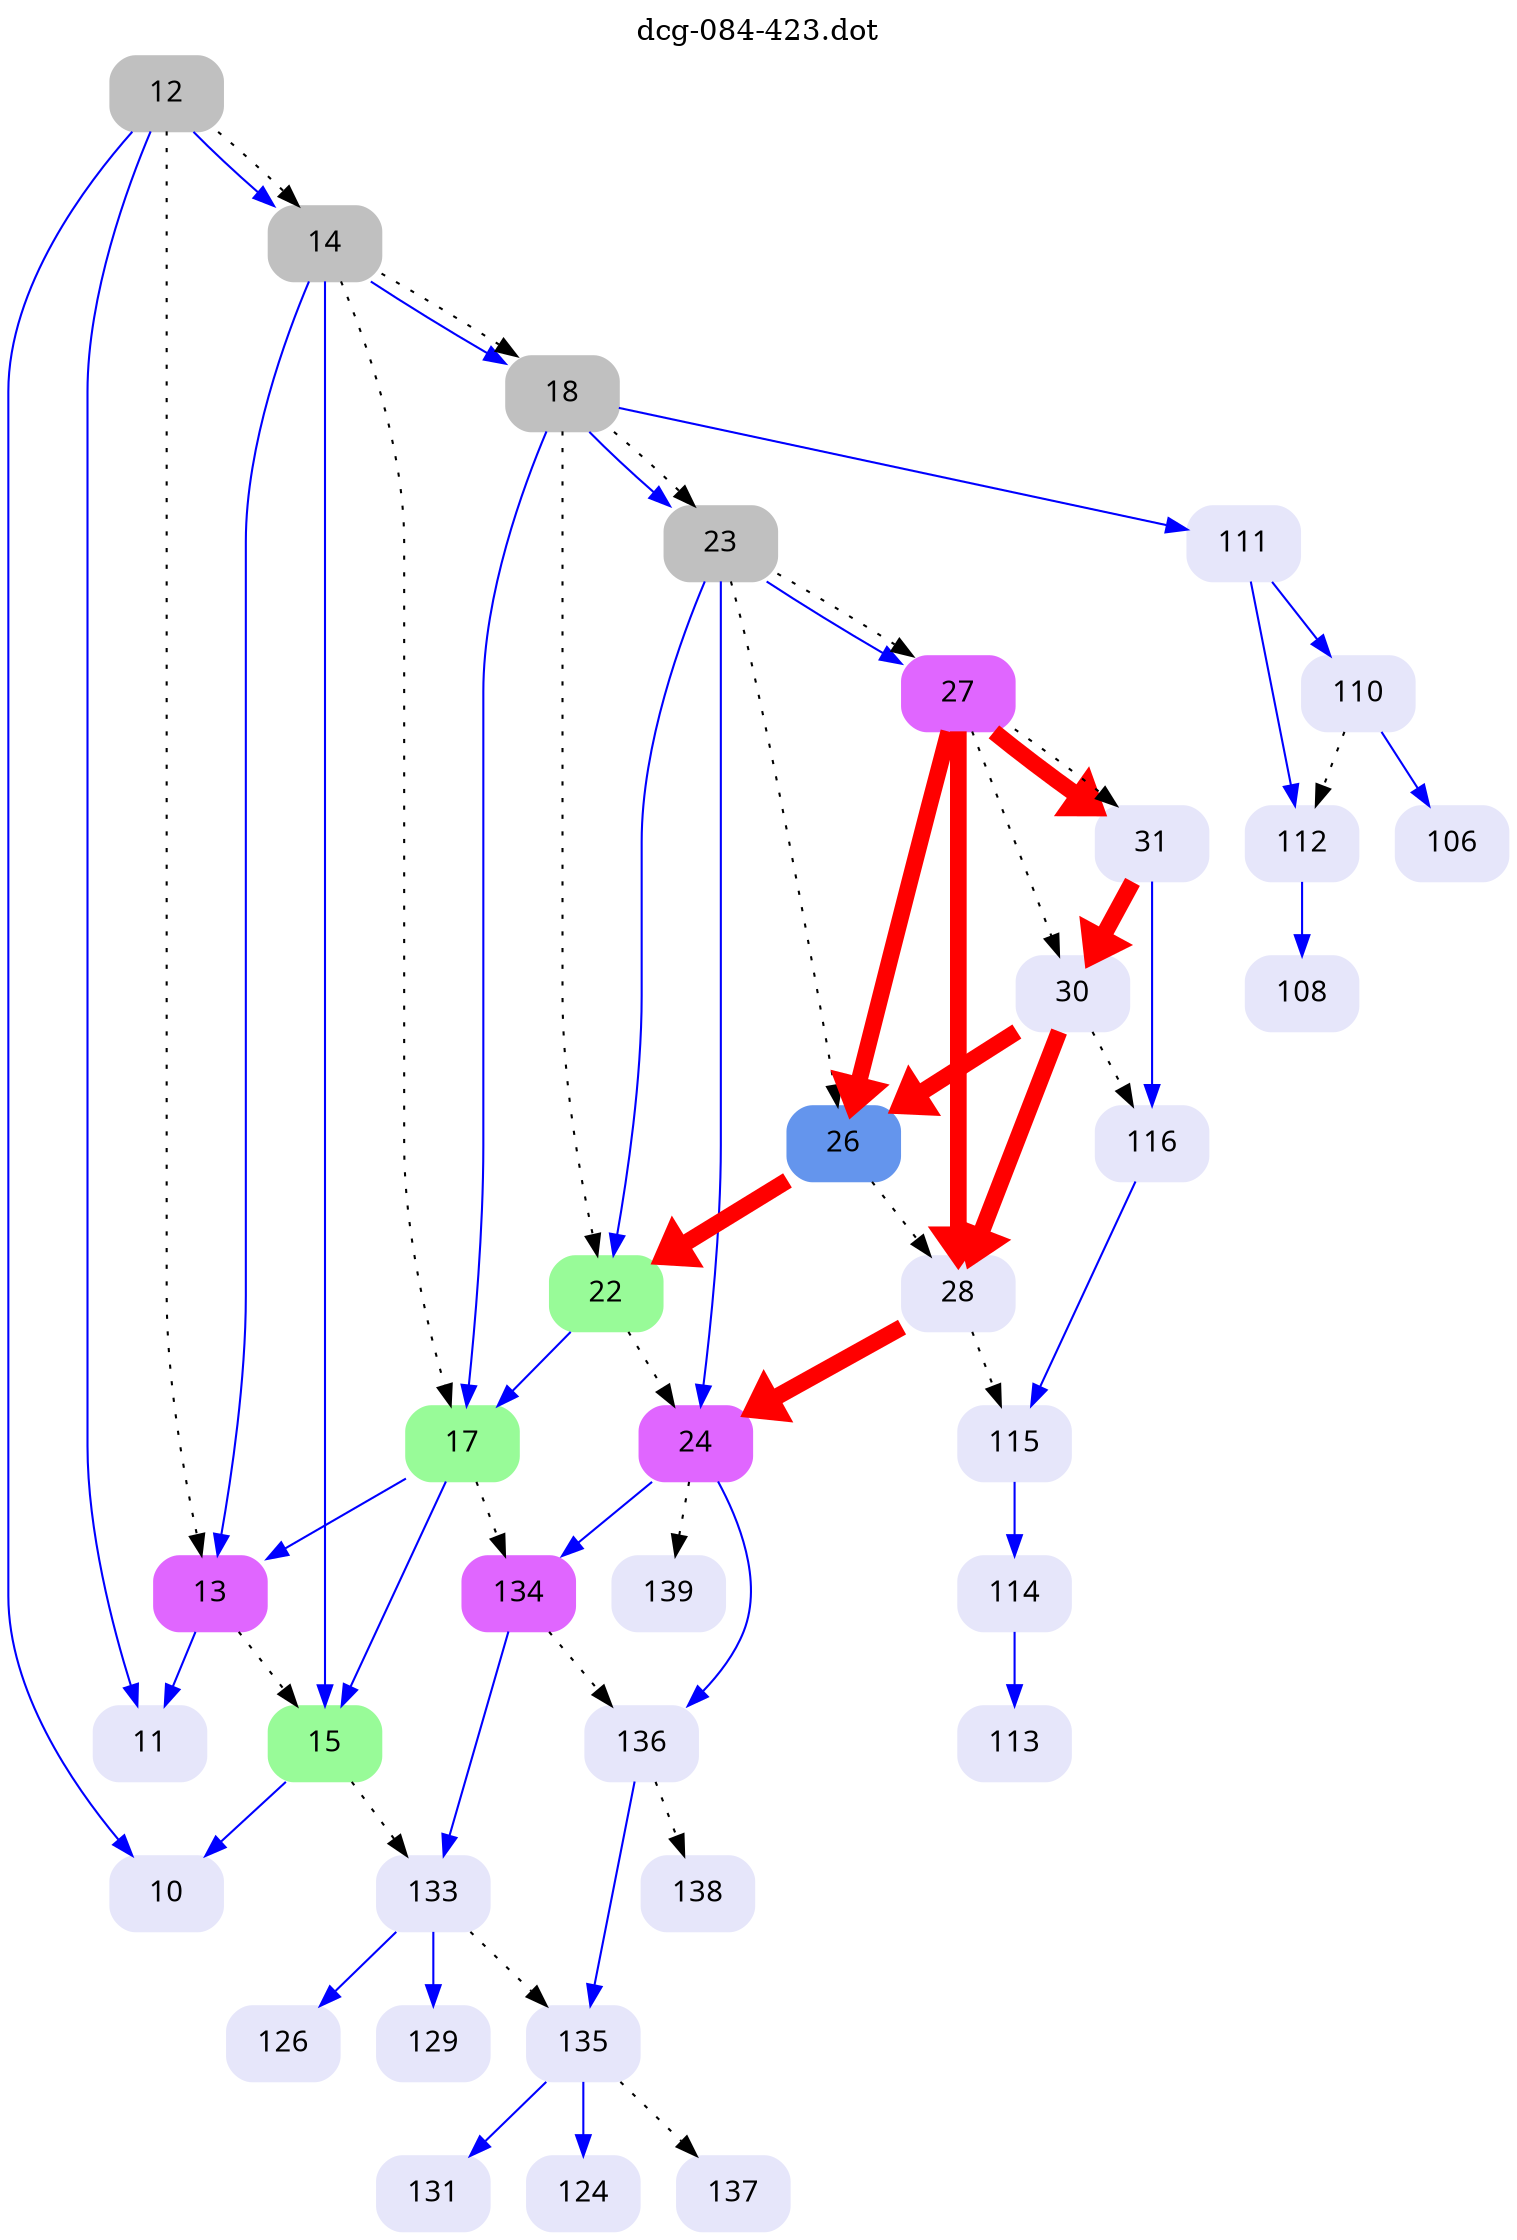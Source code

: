 digraph dcg_84 {
  labelloc="t";
  label="dcg-084-423.dot";
  node [fontname="sans-serif"];
  node [shape=box style="rounded,filled"];
  n12 [label="12" color=grey];
  n12 -> n11 [color=blue penwidth=1];
  n12 -> n10 [color=blue penwidth=1];
  n12 -> n14 [color=blue penwidth=1];
  n12 -> n13 [style=dotted,label=""];
  n12 -> n14 [style=dotted,label=""];
  n14 [label="14" color=grey];
  n14 -> n13 [color=blue penwidth=1];
  n14 -> n15 [color=blue penwidth=1];
  n14 -> n18 [color=blue penwidth=1];
  n14 -> n17 [style=dotted,label=""];
  n14 -> n18 [style=dotted,label=""];
  n18 [label="18" color=grey];
  n18 -> n17 [color=blue penwidth=1];
  n18 -> n111 [color=blue penwidth=1];
  n18 -> n23 [color=blue penwidth=1];
  n18 -> n22 [style=dotted,label=""];
  n18 -> n23 [style=dotted,label=""];
  n23 [label="23" color=grey];
  n23 -> n22 [color=blue penwidth=1];
  n23 -> n24 [color=blue penwidth=1];
  n23 -> n27 [color=blue penwidth=1];
  n23 -> n26 [style=dotted,label=""];
  n23 -> n27 [style=dotted,label=""];
  n27 [label="27" color=mediumorchid1];
  n27 -> n26 [color=red penwidth=8];
  n27 -> n28 [color=red penwidth=8];
  n27 -> n31 [color=red penwidth=8];
  n27 -> n30 [style=dotted,label=""];
  n27 -> n31 [style=dotted,label=""];
  n31 [label="31" color=lavender];
  n31 -> n30 [color=red penwidth=8];
  n31 -> n116 [color=blue penwidth=1];
  n116 [label="116" color=lavender];
  n116 -> n115 [color=blue penwidth=1];
  n115 [label="115" color=lavender];
  n115 -> n114 [color=blue penwidth=1];
  n114 [label="114" color=lavender];
  n114 -> n113 [color=blue penwidth=1];
  n113 [label="113" color=lavender];
  n30 [label="30" color=lavender];
  n30 -> n26 [color=red penwidth=8];
  n30 -> n28 [color=red penwidth=8];
  n30 -> n116 [style=dotted,label=""];
  n28 [label="28" color=lavender];
  n28 -> n24 [color=red penwidth=8];
  n28 -> n115 [style=dotted,label=""];
  n24 [label="24" color=mediumorchid1];
  n24 -> n134 [color=blue penwidth=1];
  n24 -> n136 [color=blue penwidth=1];
  n24 -> n139 [style=dotted,label=""];
  n136 [label="136" color=lavender];
  n136 -> n135 [color=blue penwidth=1];
  n136 -> n138 [style=dotted,label=""];
  n135 [label="135" color=lavender];
  n135 -> n131 [color=blue penwidth=1];
  n135 -> n124 [color=blue penwidth=1];
  n135 -> n137 [style=dotted,label=""];
  n124 [label="124" color=lavender];
  n131 [label="131" color=lavender];
  n137 [label="137" color=lavender];
  n138 [label="138" color=lavender];
  n134 [label="134" color=mediumorchid1];
  n134 -> n133 [color=blue penwidth=1];
  n134 -> n136 [style=dotted,label=""];
  n133 [label="133" color=lavender];
  n133 -> n129 [color=blue penwidth=1];
  n133 -> n126 [color=blue penwidth=1];
  n133 -> n135 [style=dotted,label=""];
  n126 [label="126" color=lavender];
  n129 [label="129" color=lavender];
  n139 [label="139" color=lavender];
  n26 [label="26" color=cornflowerblue];
  n26 -> n22 [color=red penwidth=8];
  n26 -> n28 [style=dotted,label=""];
  n22 [label="22" color=palegreen];
  n22 -> n17 [color=blue penwidth=1];
  n22 -> n24 [style=dotted,label=""];
  n17 [label="17" color=palegreen];
  n17 -> n13 [color=blue penwidth=1];
  n17 -> n15 [color=blue penwidth=1];
  n17 -> n134 [style=dotted,label=""];
  n15 [label="15" color=palegreen];
  n15 -> n10 [color=blue penwidth=1];
  n15 -> n133 [style=dotted,label=""];
  n10 [label="10" color=lavender];
  n13 [label="13" color=mediumorchid1];
  n13 -> n11 [color=blue penwidth=1];
  n13 -> n15 [style=dotted,label=""];
  n11 [label="11" color=lavender];
  n111 [label="111" color=lavender];
  n111 -> n110 [color=blue penwidth=1];
  n111 -> n112 [color=blue penwidth=1];
  n112 [label="112" color=lavender];
  n112 -> n108 [color=blue penwidth=1];
  n108 [label="108" color=lavender];
  n110 [label="110" color=lavender];
  n110 -> n106 [color=blue penwidth=1];
  n110 -> n112 [style=dotted,label=""];
  n106 [label="106" color=lavender];
}
